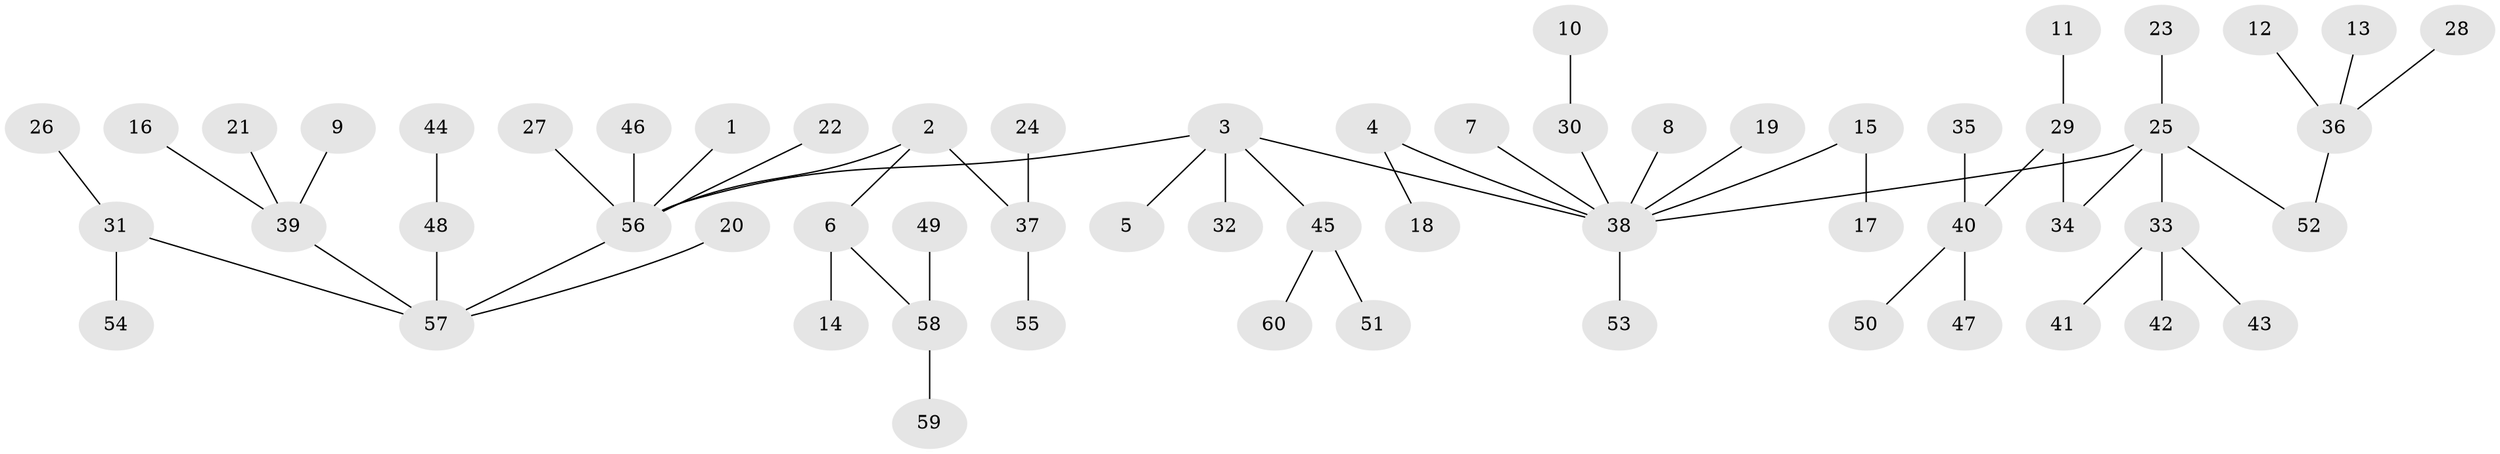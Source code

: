 // original degree distribution, {3: 0.15966386554621848, 7: 0.008403361344537815, 9: 0.008403361344537815, 1: 0.5378151260504201, 5: 0.025210084033613446, 6: 0.03361344537815126, 2: 0.20168067226890757, 4: 0.025210084033613446}
// Generated by graph-tools (version 1.1) at 2025/26/03/09/25 03:26:22]
// undirected, 60 vertices, 59 edges
graph export_dot {
graph [start="1"]
  node [color=gray90,style=filled];
  1;
  2;
  3;
  4;
  5;
  6;
  7;
  8;
  9;
  10;
  11;
  12;
  13;
  14;
  15;
  16;
  17;
  18;
  19;
  20;
  21;
  22;
  23;
  24;
  25;
  26;
  27;
  28;
  29;
  30;
  31;
  32;
  33;
  34;
  35;
  36;
  37;
  38;
  39;
  40;
  41;
  42;
  43;
  44;
  45;
  46;
  47;
  48;
  49;
  50;
  51;
  52;
  53;
  54;
  55;
  56;
  57;
  58;
  59;
  60;
  1 -- 56 [weight=1.0];
  2 -- 6 [weight=1.0];
  2 -- 37 [weight=1.0];
  2 -- 56 [weight=1.0];
  3 -- 5 [weight=1.0];
  3 -- 32 [weight=1.0];
  3 -- 38 [weight=1.0];
  3 -- 45 [weight=1.0];
  3 -- 56 [weight=1.0];
  4 -- 18 [weight=1.0];
  4 -- 38 [weight=1.0];
  6 -- 14 [weight=1.0];
  6 -- 58 [weight=1.0];
  7 -- 38 [weight=1.0];
  8 -- 38 [weight=1.0];
  9 -- 39 [weight=1.0];
  10 -- 30 [weight=1.0];
  11 -- 29 [weight=1.0];
  12 -- 36 [weight=1.0];
  13 -- 36 [weight=1.0];
  15 -- 17 [weight=1.0];
  15 -- 38 [weight=1.0];
  16 -- 39 [weight=1.0];
  19 -- 38 [weight=1.0];
  20 -- 57 [weight=1.0];
  21 -- 39 [weight=1.0];
  22 -- 56 [weight=1.0];
  23 -- 25 [weight=1.0];
  24 -- 37 [weight=1.0];
  25 -- 33 [weight=1.0];
  25 -- 34 [weight=1.0];
  25 -- 38 [weight=1.0];
  25 -- 52 [weight=1.0];
  26 -- 31 [weight=1.0];
  27 -- 56 [weight=1.0];
  28 -- 36 [weight=1.0];
  29 -- 34 [weight=1.0];
  29 -- 40 [weight=1.0];
  30 -- 38 [weight=1.0];
  31 -- 54 [weight=1.0];
  31 -- 57 [weight=1.0];
  33 -- 41 [weight=1.0];
  33 -- 42 [weight=1.0];
  33 -- 43 [weight=1.0];
  35 -- 40 [weight=1.0];
  36 -- 52 [weight=1.0];
  37 -- 55 [weight=1.0];
  38 -- 53 [weight=1.0];
  39 -- 57 [weight=1.0];
  40 -- 47 [weight=1.0];
  40 -- 50 [weight=1.0];
  44 -- 48 [weight=1.0];
  45 -- 51 [weight=1.0];
  45 -- 60 [weight=1.0];
  46 -- 56 [weight=1.0];
  48 -- 57 [weight=1.0];
  49 -- 58 [weight=1.0];
  56 -- 57 [weight=1.0];
  58 -- 59 [weight=1.0];
}
